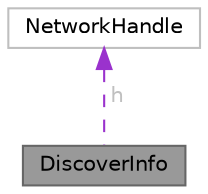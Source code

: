 digraph "DiscoverInfo"
{
 // LATEX_PDF_SIZE
  bgcolor="transparent";
  edge [fontname=Helvetica,fontsize=10,labelfontname=Helvetica,labelfontsize=10];
  node [fontname=Helvetica,fontsize=10,shape=box,height=0.2,width=0.4];
  Node1 [id="Node000001",label="DiscoverInfo",height=0.2,width=0.4,color="gray40", fillcolor="grey60", style="filled", fontcolor="black",tooltip="Holds all information about a camera that has been detected (through any means)"];
  Node2 -> Node1 [id="edge1_Node000001_Node000002",dir="back",color="darkorchid3",style="dashed",tooltip=" ",label=" h",fontcolor="grey" ];
  Node2 [id="Node000002",label="NetworkHandle",height=0.2,width=0.4,color="grey75", fillcolor="white", style="filled",URL="$structNetworkHandle.html",tooltip=" "];
}
